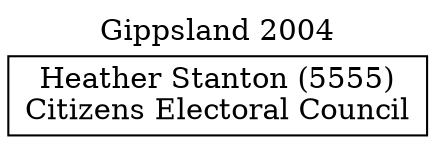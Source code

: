 // House preference flow
digraph "Heather Stanton (5555)_Gippsland_2004" {
	graph [label="Gippsland 2004" labelloc=t mclimit=10]
	node [shape=box]
	"Heather Stanton (5555)" [label="Heather Stanton (5555)
Citizens Electoral Council"]
}
